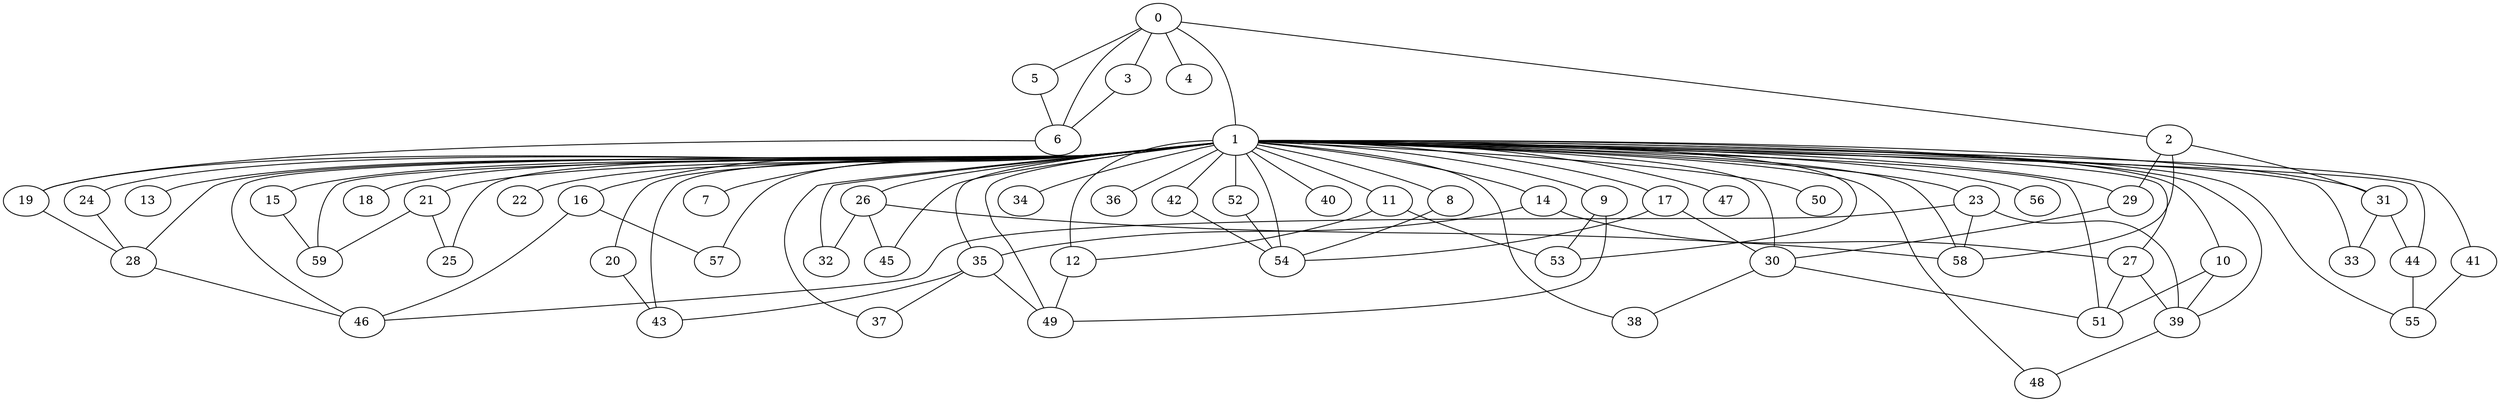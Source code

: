 
graph graphname {
    0 -- 1
0 -- 2
0 -- 3
0 -- 4
0 -- 5
0 -- 6
1 -- 7
1 -- 8
1 -- 9
1 -- 10
1 -- 11
1 -- 12
1 -- 13
1 -- 14
1 -- 15
1 -- 16
1 -- 17
1 -- 18
1 -- 19
1 -- 20
1 -- 21
1 -- 22
1 -- 23
1 -- 24
1 -- 25
1 -- 26
1 -- 27
1 -- 28
1 -- 29
1 -- 30
1 -- 31
1 -- 32
1 -- 33
1 -- 34
1 -- 35
1 -- 36
1 -- 37
1 -- 38
1 -- 39
1 -- 40
1 -- 41
1 -- 42
1 -- 43
1 -- 44
1 -- 45
1 -- 46
1 -- 47
1 -- 48
1 -- 49
1 -- 50
1 -- 51
1 -- 52
1 -- 53
1 -- 54
1 -- 55
1 -- 56
1 -- 57
1 -- 58
1 -- 59
2 -- 29
2 -- 31
2 -- 58
3 -- 6
5 -- 6
6 -- 19
8 -- 54
9 -- 53
9 -- 49
10 -- 51
10 -- 39
11 -- 12
11 -- 53
12 -- 49
14 -- 27
14 -- 35
15 -- 59
16 -- 57
16 -- 46
17 -- 54
17 -- 30
19 -- 28
20 -- 43
21 -- 59
21 -- 25
23 -- 39
23 -- 58
23 -- 46
24 -- 28
26 -- 58
26 -- 32
26 -- 45
27 -- 51
27 -- 39
28 -- 46
29 -- 30
30 -- 51
30 -- 38
31 -- 44
31 -- 33
35 -- 37
35 -- 43
35 -- 49
39 -- 48
41 -- 55
42 -- 54
44 -- 55
52 -- 54

}

